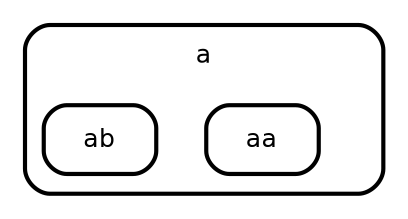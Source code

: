 digraph "state transitions" {
  fontname="Helvetica" fontsize=12 penwidth=2.0 splines=true ordering=out compound=true overlap=scale nodesep=0.3 ranksep=0.1
  node [shape=plaintext style=filled fillcolor="#FFFFFF01" fontname=Helvetica fontsize=12 penwidth=2.0]
  edge [fontname=Helvetica fontsize=10]

  subgraph "cluster_a" {
    class="state regular" color="black" label= <
    <table cellborder="0" border="0">
      <tr><td>a</td></tr>
    </table>
    > style=rounded penwidth=2.0
    "a" [shape=point style=invis margin=0 width=0 height=0 fixedsize=true]
      "aa" [margin=0 class="state regular" color="black" label= <
        <table align="center" cellborder="0" border="2" style="rounded" width="48">
          <tr><td width="48" cellpadding="7">aa</td></tr>
        </table>
      >]
      "ab" [margin=0 class="state regular" color="black" label= <
        <table align="center" cellborder="0" border="2" style="rounded" width="48">
          <tr><td width="48" cellpadding="7">ab</td></tr>
        </table>
      >]

  }

}
